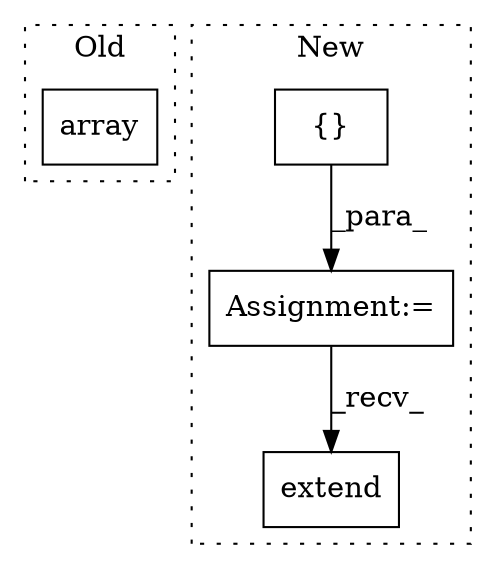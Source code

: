 digraph G {
subgraph cluster0 {
1 [label="array" a="32" s="4077,4093" l="6,1" shape="box"];
label = "Old";
style="dotted";
}
subgraph cluster1 {
2 [label="extend" a="32" s="3674,3689" l="7,1" shape="box"];
3 [label="Assignment:=" a="7" s="2696" l="1" shape="box"];
4 [label="{}" a="4" s="2706" l="2" shape="box"];
label = "New";
style="dotted";
}
3 -> 2 [label="_recv_"];
4 -> 3 [label="_para_"];
}